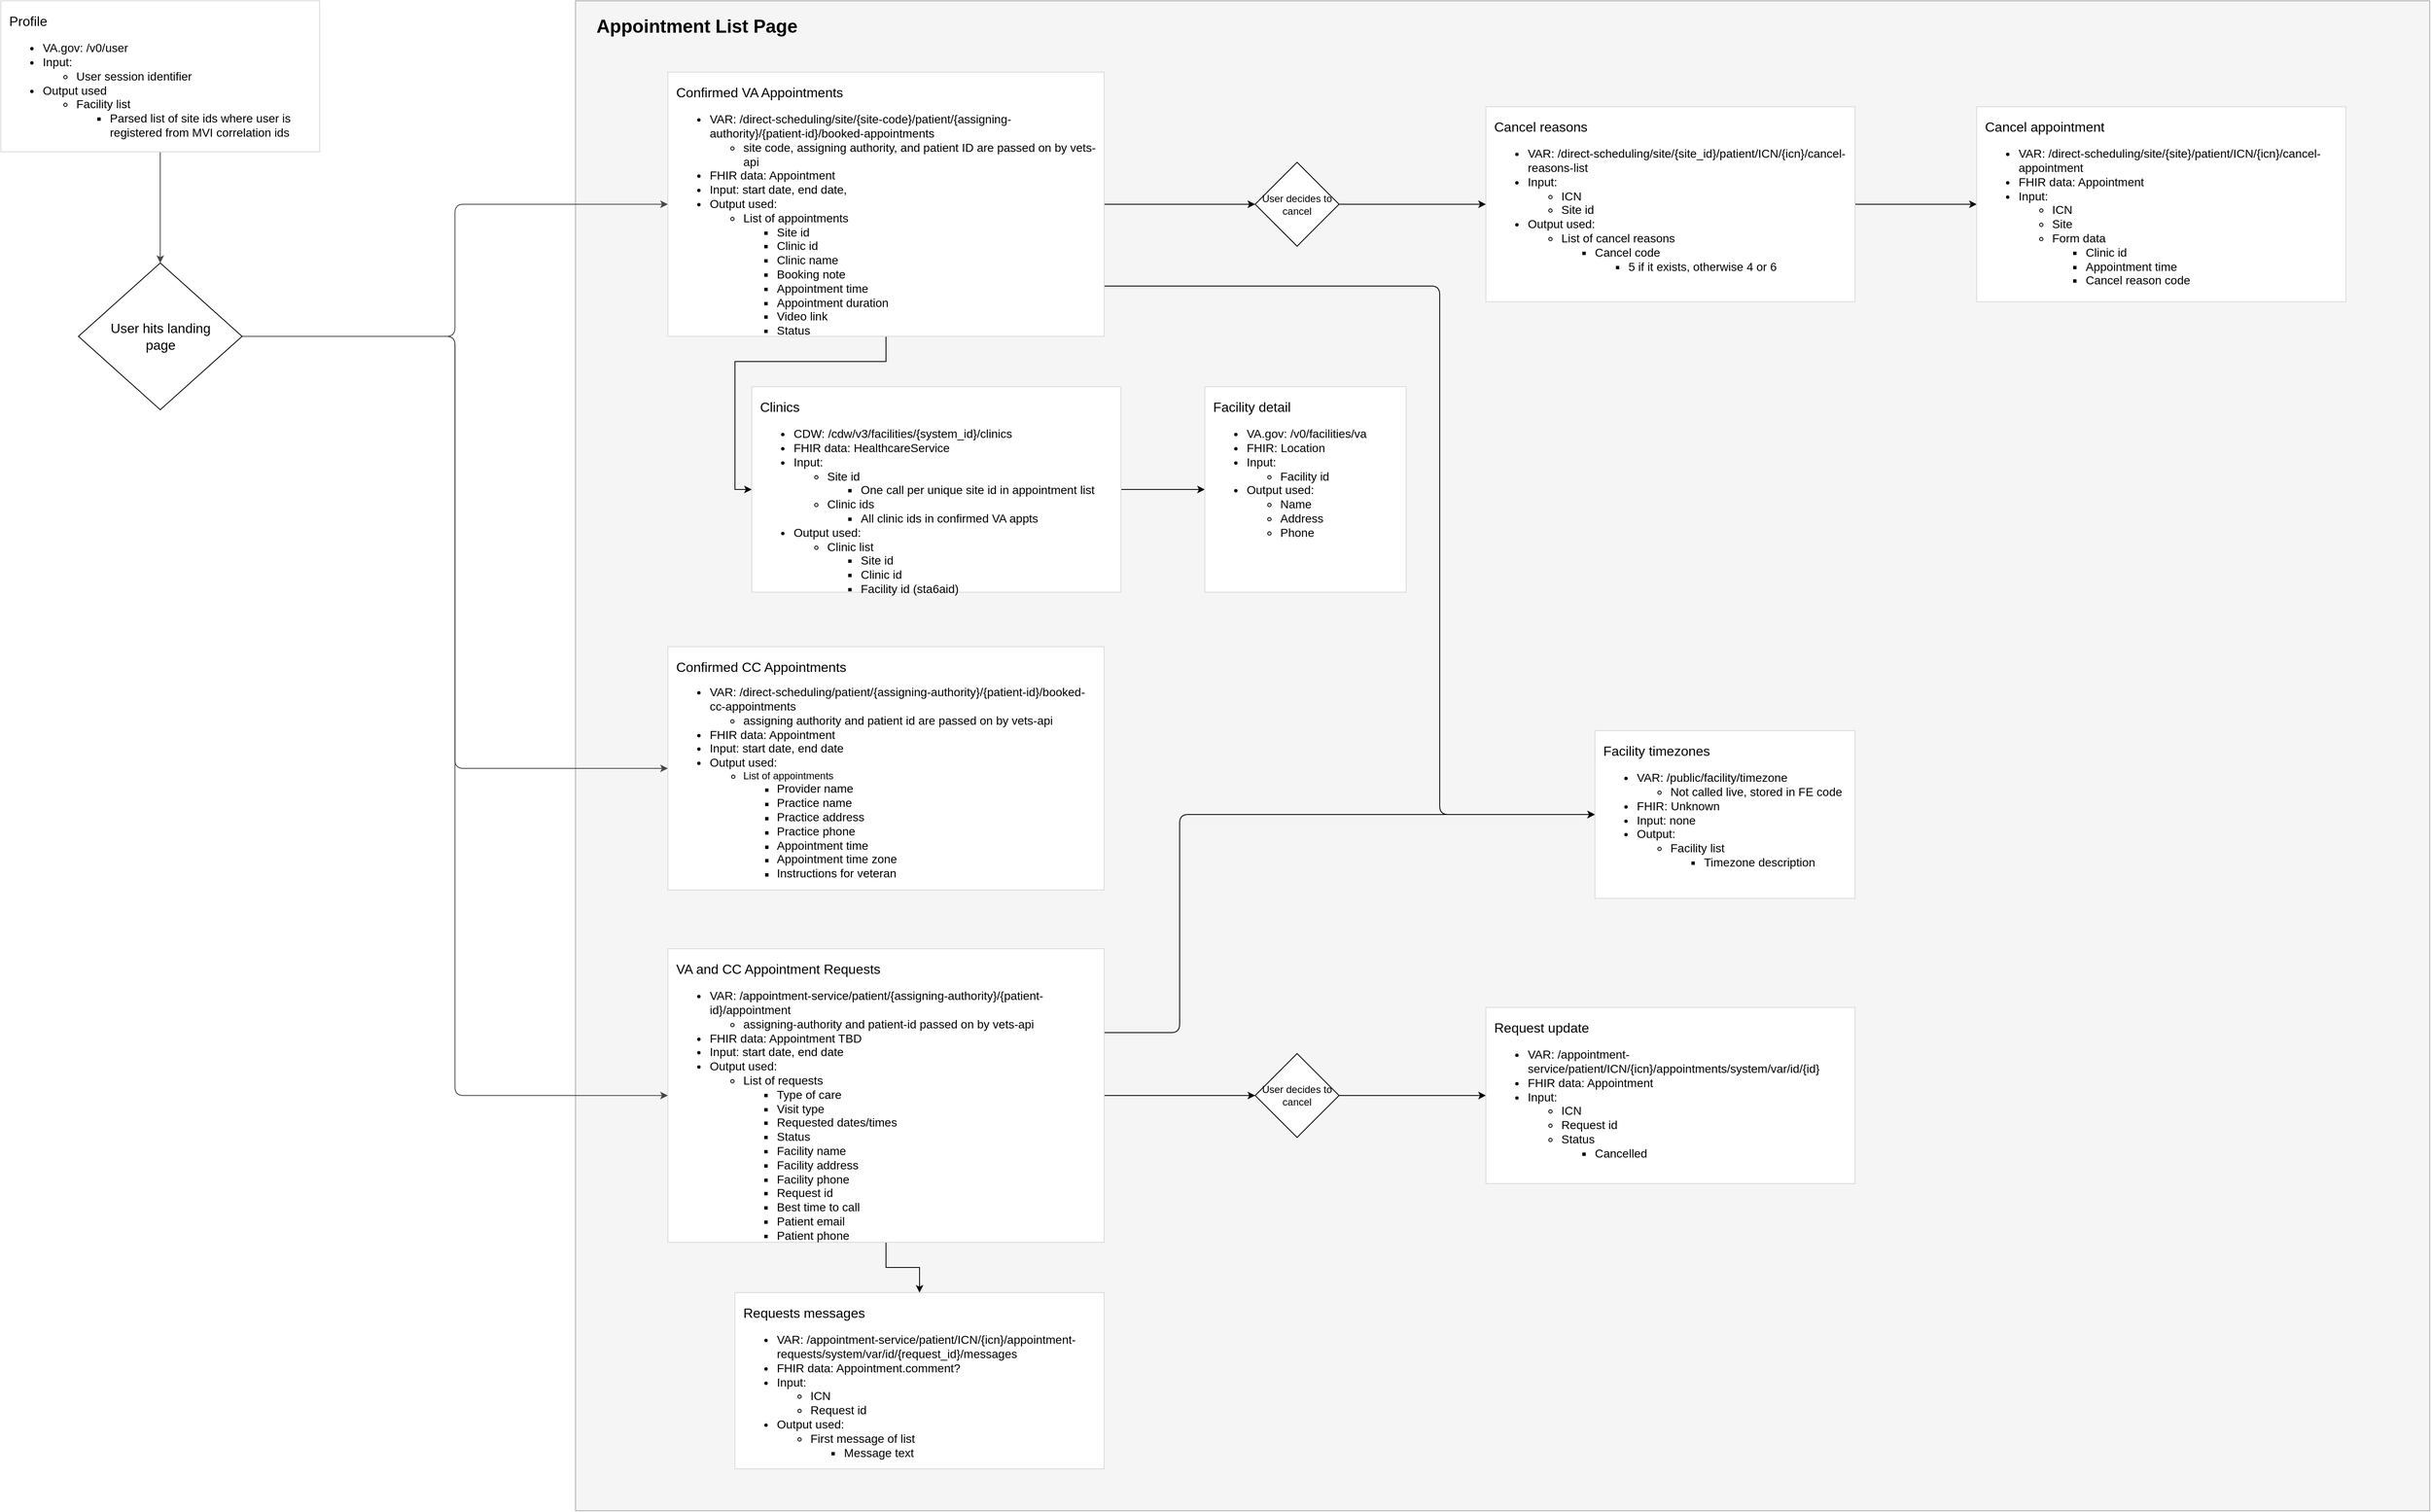 <mxfile version="13.1.14"><diagram id="gW3bDgqVykm0nzOmtLZ7" name="Page-1"><mxGraphModel dx="2353" dy="2207" grid="1" gridSize="10" guides="1" tooltips="1" connect="1" arrows="1" fold="1" page="1" pageScale="1" pageWidth="850" pageHeight="1100" math="0" shadow="0"><root><mxCell id="0"/><mxCell id="1" parent="0"/><mxCell id="VTqWEOMXGaDKWigK8g6B-31" value="" style="rounded=0;whiteSpace=wrap;html=1;strokeColor=#ADADAD;fillColor=#f5f5f5;fontColor=#333333;" parent="1" vertex="1"><mxGeometry x="1040" y="120" width="2210" height="1800" as="geometry"/></mxCell><mxCell id="VTqWEOMXGaDKWigK8g6B-123" style="edgeStyle=orthogonalEdgeStyle;rounded=1;orthogonalLoop=1;jettySize=auto;html=1;entryX=0.5;entryY=0;entryDx=0;entryDy=0;entryPerimeter=0;strokeColor=#474747;fontColor=#474747;" parent="1" source="VTqWEOMXGaDKWigK8g6B-2" target="VTqWEOMXGaDKWigK8g6B-26" edge="1"><mxGeometry relative="1" as="geometry"/></mxCell><mxCell id="VTqWEOMXGaDKWigK8g6B-2" value="&lt;p class=&quot;ql-align-center&quot; style=&quot;box-sizing: border-box ; margin: 0px ; line-height: 1.2 ; padding: 0px ; cursor: text ; font-weight: 400 ; font-style: normal ; letter-spacing: normal ; text-indent: 0px ; text-transform: none ; word-spacing: 0px&quot;&gt;&lt;span style=&quot;box-sizing: border-box ; line-height: inherit ; margin: 0px ; padding: 0px&quot;&gt;&lt;font style=&quot;font-size: 16px&quot;&gt;Profile&lt;/font&gt;&lt;/span&gt;&lt;/p&gt;&lt;ul style=&quot;font-size: 14px&quot;&gt;&lt;li&gt;&lt;span&gt;VA.gov:&amp;nbsp;/v0/user&lt;/span&gt;&lt;/li&gt;&lt;li&gt;&lt;span&gt;Input:&lt;/span&gt;&lt;/li&gt;&lt;ul&gt;&lt;li&gt;&lt;span&gt;User session identifier&lt;/span&gt;&lt;/li&gt;&lt;/ul&gt;&lt;li&gt;&lt;span&gt;Output used&lt;/span&gt;&lt;/li&gt;&lt;ul&gt;&lt;li&gt;&lt;span&gt;Facility list&lt;/span&gt;&lt;/li&gt;&lt;ul&gt;&lt;li&gt;&lt;span&gt;Parsed list of site ids where user is registered from MVI correlation ids&lt;/span&gt;&lt;/li&gt;&lt;/ul&gt;&lt;/ul&gt;&lt;/ul&gt;" style="text;whiteSpace=wrap;html=1;fillColor=#ffffff;strokeColor=#DADADA;spacing=10;align=left;fontFamily=Helvetica;" parent="1" vertex="1"><mxGeometry x="355" y="120" width="380" height="180" as="geometry"/></mxCell><mxCell id="2HEyr0gMYHjoGVcGvHlN-4" style="edgeStyle=orthogonalEdgeStyle;rounded=0;orthogonalLoop=1;jettySize=auto;html=1;entryX=0;entryY=0.5;entryDx=0;entryDy=0;" parent="1" source="VTqWEOMXGaDKWigK8g6B-3" target="2HEyr0gMYHjoGVcGvHlN-3" edge="1"><mxGeometry relative="1" as="geometry"/></mxCell><mxCell id="2HEyr0gMYHjoGVcGvHlN-17" style="edgeStyle=orthogonalEdgeStyle;rounded=0;orthogonalLoop=1;jettySize=auto;html=1;entryX=0;entryY=0.5;entryDx=0;entryDy=0;entryPerimeter=0;" parent="1" source="VTqWEOMXGaDKWigK8g6B-3" target="2HEyr0gMYHjoGVcGvHlN-11" edge="1"><mxGeometry relative="1" as="geometry"/></mxCell><mxCell id="jbzED6olcKuIuypbK5aX-3" style="edgeStyle=orthogonalEdgeStyle;rounded=1;orthogonalLoop=1;jettySize=auto;html=1;entryX=0;entryY=0.5;entryDx=0;entryDy=0;" edge="1" parent="1" source="VTqWEOMXGaDKWigK8g6B-3" target="jbzED6olcKuIuypbK5aX-1"><mxGeometry relative="1" as="geometry"><Array as="points"><mxPoint x="2070" y="460"/><mxPoint x="2070" y="1090"/></Array></mxGeometry></mxCell><mxCell id="VTqWEOMXGaDKWigK8g6B-3" value="&lt;p class=&quot;ql-align-center&quot; style=&quot;box-sizing: border-box ; margin: 0px ; line-height: 1.2 ; padding: 0px ; cursor: text ; font-weight: 400 ; font-style: normal ; letter-spacing: normal ; text-indent: 0px ; text-transform: none ; word-spacing: 0px&quot;&gt;&lt;span style=&quot;font-size: 16px&quot;&gt;Confirmed VA Appointments&lt;/span&gt;&lt;/p&gt;&lt;ul style=&quot;font-size: 14px&quot;&gt;&lt;li&gt;&lt;span&gt;VAR: /&lt;/span&gt;direct-scheduling/site/{site-code}/patient/{assigning-authority}/{patient-id}/booked-appointments&lt;/li&gt;&lt;ul&gt;&lt;li&gt;site code, assigning authority, and patient ID are passed on by vets-api&lt;/li&gt;&lt;/ul&gt;&lt;li&gt;FHIR data: Appointment&lt;/li&gt;&lt;li&gt;&lt;span&gt;Input: start date, end date,&amp;nbsp;&lt;/span&gt;&lt;/li&gt;&lt;li&gt;&lt;span&gt;Output used:&lt;/span&gt;&lt;/li&gt;&lt;ul&gt;&lt;li&gt;&lt;span&gt;List of appointments&lt;/span&gt;&lt;/li&gt;&lt;ul&gt;&lt;li&gt;Site id&lt;/li&gt;&lt;li&gt;Clinic id&lt;/li&gt;&lt;li&gt;Clinic name&lt;/li&gt;&lt;li&gt;Booking note&lt;/li&gt;&lt;li&gt;Appointment time&lt;/li&gt;&lt;li&gt;Appointment duration&lt;/li&gt;&lt;li&gt;Video link&lt;/li&gt;&lt;li&gt;Status&lt;/li&gt;&lt;/ul&gt;&lt;/ul&gt;&lt;/ul&gt;" style="text;whiteSpace=wrap;html=1;fillColor=#ffffff;spacing=10;strokeColor=#DADADA;align=left;fontFamily=Helvetica;" parent="1" vertex="1"><mxGeometry x="1150" y="205" width="520" height="315" as="geometry"/></mxCell><mxCell id="VTqWEOMXGaDKWigK8g6B-4" value="&lt;p class=&quot;ql-align-center&quot; style=&quot;box-sizing: border-box ; margin: 0px ; font-size: 14px ; line-height: 1.2 ; padding: 0px ; cursor: text ; font-weight: 400&quot;&gt;&lt;span style=&quot;box-sizing: border-box ; font-size: 16px ; line-height: inherit ; margin: 0px ; padding: 0px&quot;&gt;Confirmed CC Appointments&lt;/span&gt;&lt;/p&gt;&lt;ul&gt;&lt;li style=&quot;font-size: 14px&quot;&gt;&lt;span&gt;VAR:&amp;nbsp;&lt;/span&gt;/direct-scheduling/patient/{assigning-authority}/{patient-id}/booked-cc-appointments&lt;/li&gt;&lt;ul style=&quot;font-size: 14px&quot;&gt;&lt;li&gt;&lt;span&gt;assigning authority and patient id are passed on by vets-api&lt;/span&gt;&lt;/li&gt;&lt;/ul&gt;&lt;li style=&quot;font-size: 14px&quot;&gt;&lt;span&gt;FHIR data: Appointment&lt;/span&gt;&lt;/li&gt;&lt;li style=&quot;font-size: 14px&quot;&gt;&lt;span&gt;Input: start date, end date&lt;/span&gt;&lt;/li&gt;&lt;li style=&quot;font-size: 14px&quot;&gt;&lt;span&gt;Output used:&lt;/span&gt;&lt;/li&gt;&lt;ul&gt;&lt;li&gt;List of appointments&lt;/li&gt;&lt;ul&gt;&lt;li&gt;&lt;span style=&quot;font-size: 14px&quot;&gt;Provider name&lt;/span&gt;&lt;/li&gt;&lt;li&gt;&lt;span style=&quot;font-size: 14px&quot;&gt;Practice name&lt;/span&gt;&lt;/li&gt;&lt;li&gt;&lt;span style=&quot;font-size: 14px&quot;&gt;Practice address&lt;/span&gt;&lt;/li&gt;&lt;li&gt;&lt;span style=&quot;font-size: 14px&quot;&gt;Practice phone&lt;/span&gt;&lt;/li&gt;&lt;li&gt;&lt;span style=&quot;font-size: 14px&quot;&gt;Appointment time&lt;/span&gt;&lt;/li&gt;&lt;li&gt;&lt;span style=&quot;font-size: 14px&quot;&gt;Appointment time zone&lt;/span&gt;&lt;/li&gt;&lt;li&gt;&lt;span style=&quot;font-size: 14px&quot;&gt;Instructions for veteran&lt;/span&gt;&lt;/li&gt;&lt;/ul&gt;&lt;/ul&gt;&lt;/ul&gt;" style="text;whiteSpace=wrap;html=1;fillColor=#ffffff;spacing=10;strokeColor=#DADADA;align=left;fontFamily=Helvetica;" parent="1" vertex="1"><mxGeometry x="1150" y="890" width="520" height="290" as="geometry"/></mxCell><mxCell id="2HEyr0gMYHjoGVcGvHlN-9" style="edgeStyle=orthogonalEdgeStyle;rounded=0;orthogonalLoop=1;jettySize=auto;html=1;entryX=0.5;entryY=0;entryDx=0;entryDy=0;" parent="1" source="VTqWEOMXGaDKWigK8g6B-5" target="2HEyr0gMYHjoGVcGvHlN-1" edge="1"><mxGeometry relative="1" as="geometry"/></mxCell><mxCell id="2HEyr0gMYHjoGVcGvHlN-12" style="edgeStyle=orthogonalEdgeStyle;rounded=0;orthogonalLoop=1;jettySize=auto;html=1;entryX=0;entryY=0.5;entryDx=0;entryDy=0;entryPerimeter=0;" parent="1" source="VTqWEOMXGaDKWigK8g6B-5" target="2HEyr0gMYHjoGVcGvHlN-10" edge="1"><mxGeometry relative="1" as="geometry"/></mxCell><mxCell id="jbzED6olcKuIuypbK5aX-2" style="edgeStyle=orthogonalEdgeStyle;rounded=1;orthogonalLoop=1;jettySize=auto;html=1;entryX=0;entryY=0.5;entryDx=0;entryDy=0;" edge="1" parent="1" source="VTqWEOMXGaDKWigK8g6B-5" target="jbzED6olcKuIuypbK5aX-1"><mxGeometry relative="1" as="geometry"><Array as="points"><mxPoint x="1760" y="1350"/><mxPoint x="1760" y="1090"/></Array></mxGeometry></mxCell><mxCell id="VTqWEOMXGaDKWigK8g6B-5" value="&lt;p class=&quot;ql-align-center&quot; style=&quot;box-sizing: border-box ; margin: 0px ; line-height: 1.2 ; padding: 0px ; cursor: text ; font-weight: 400 ; font-style: normal ; letter-spacing: normal ; text-indent: 0px ; text-transform: none ; word-spacing: 0px&quot;&gt;&lt;span style=&quot;box-sizing: border-box ; line-height: inherit ; margin: 0px ; padding: 0px&quot;&gt;&lt;font style=&quot;font-size: 16px&quot;&gt;VA and CC Appointment Requests&lt;/font&gt;&lt;/span&gt;&lt;/p&gt;&lt;ul style=&quot;font-size: 14px&quot;&gt;&lt;li&gt;&lt;font style=&quot;font-size: 14px&quot;&gt;&lt;span&gt;VAR: /&lt;/span&gt;appointment-service/patient/{assigning-authority}/{patient-id}/appointment&lt;/font&gt;&lt;/li&gt;&lt;ul&gt;&lt;li&gt;&lt;span&gt;&lt;font style=&quot;font-size: 14px&quot;&gt;assigning-authority and patient-id passed on by vets-api&lt;/font&gt;&lt;/span&gt;&lt;/li&gt;&lt;/ul&gt;&lt;li&gt;&lt;span&gt;&lt;font style=&quot;font-size: 14px&quot;&gt;FHIR data: Appointment TBD&lt;/font&gt;&lt;/span&gt;&lt;/li&gt;&lt;li&gt;&lt;span&gt;&lt;font style=&quot;font-size: 14px&quot;&gt;Input: start date, end date&lt;/font&gt;&lt;/span&gt;&lt;/li&gt;&lt;li&gt;&lt;span&gt;&lt;font style=&quot;font-size: 14px&quot;&gt;Output used:&lt;/font&gt;&lt;/span&gt;&lt;/li&gt;&lt;ul&gt;&lt;li&gt;&lt;span&gt;&lt;font style=&quot;font-size: 14px&quot;&gt;List of requests&lt;/font&gt;&lt;/span&gt;&lt;/li&gt;&lt;ul&gt;&lt;li&gt;&lt;span&gt;&lt;font style=&quot;font-size: 14px&quot;&gt;Type of care&lt;/font&gt;&lt;/span&gt;&lt;/li&gt;&lt;li&gt;&lt;span&gt;&lt;font style=&quot;font-size: 14px&quot;&gt;Visit type&lt;/font&gt;&lt;/span&gt;&lt;/li&gt;&lt;li&gt;&lt;span&gt;&lt;font style=&quot;font-size: 14px&quot;&gt;Requested dates/times&lt;/font&gt;&lt;/span&gt;&lt;/li&gt;&lt;li&gt;&lt;font style=&quot;font-size: 14px&quot;&gt;Status&lt;/font&gt;&lt;/li&gt;&lt;li&gt;&lt;font style=&quot;font-size: 14px&quot;&gt;Facility name&lt;/font&gt;&lt;/li&gt;&lt;li&gt;&lt;font style=&quot;font-size: 14px&quot;&gt;Facility address&lt;/font&gt;&lt;/li&gt;&lt;li&gt;&lt;font style=&quot;font-size: 14px&quot;&gt;Facility phone&lt;/font&gt;&lt;/li&gt;&lt;li&gt;&lt;font style=&quot;font-size: 14px&quot;&gt;Request id&lt;/font&gt;&lt;/li&gt;&lt;li&gt;&lt;font style=&quot;font-size: 14px&quot;&gt;Best time to call&lt;/font&gt;&lt;/li&gt;&lt;li&gt;&lt;font style=&quot;font-size: 14px&quot;&gt;Patient email&lt;/font&gt;&lt;/li&gt;&lt;li&gt;&lt;font style=&quot;font-size: 14px&quot;&gt;Patient phone&lt;/font&gt;&lt;/li&gt;&lt;/ul&gt;&lt;/ul&gt;&lt;/ul&gt;" style="text;whiteSpace=wrap;html=1;fillColor=#ffffff;spacing=10;strokeColor=#DADADA;align=left;fontFamily=Helvetica;" parent="1" vertex="1"><mxGeometry x="1150" y="1250" width="520" height="350" as="geometry"/></mxCell><mxCell id="VTqWEOMXGaDKWigK8g6B-132" style="edgeStyle=orthogonalEdgeStyle;rounded=1;orthogonalLoop=1;jettySize=auto;html=1;entryX=0;entryY=0.5;entryDx=0;entryDy=0;strokeColor=#474747;fontSize=16;fontColor=#474747;" parent="1" source="VTqWEOMXGaDKWigK8g6B-26" target="VTqWEOMXGaDKWigK8g6B-4" edge="1"><mxGeometry relative="1" as="geometry"/></mxCell><mxCell id="VTqWEOMXGaDKWigK8g6B-133" style="edgeStyle=orthogonalEdgeStyle;rounded=1;orthogonalLoop=1;jettySize=auto;html=1;entryX=0;entryY=0.5;entryDx=0;entryDy=0;strokeColor=#474747;fontSize=16;fontColor=#474747;" parent="1" source="VTqWEOMXGaDKWigK8g6B-26" target="VTqWEOMXGaDKWigK8g6B-3" edge="1"><mxGeometry relative="1" as="geometry"/></mxCell><mxCell id="VTqWEOMXGaDKWigK8g6B-134" style="edgeStyle=orthogonalEdgeStyle;rounded=1;orthogonalLoop=1;jettySize=auto;html=1;entryX=0;entryY=0.5;entryDx=0;entryDy=0;strokeColor=#474747;fontSize=16;fontColor=#474747;" parent="1" source="VTqWEOMXGaDKWigK8g6B-26" target="VTqWEOMXGaDKWigK8g6B-5" edge="1"><mxGeometry relative="1" as="geometry"/></mxCell><mxCell id="VTqWEOMXGaDKWigK8g6B-26" value="User hits landing&lt;br&gt;page" style="strokeWidth=1;html=1;shape=mxgraph.flowchart.decision;whiteSpace=wrap;fillColor=#ffffff;fontSize=16;" parent="1" vertex="1"><mxGeometry x="447.5" y="432.5" width="195" height="175" as="geometry"/></mxCell><mxCell id="VTqWEOMXGaDKWigK8g6B-33" value="&lt;h1&gt;&lt;font style=&quot;font-size: 22px&quot;&gt;Appointment List Page&lt;/font&gt;&lt;/h1&gt;" style="text;html=1;strokeColor=none;fillColor=none;spacing=5;spacingTop=-20;whiteSpace=wrap;overflow=hidden;rounded=0;" parent="1" vertex="1"><mxGeometry x="1060" y="130" width="260" height="50" as="geometry"/></mxCell><mxCell id="2HEyr0gMYHjoGVcGvHlN-1" value="&lt;p class=&quot;ql-align-center&quot; style=&quot;box-sizing: border-box ; margin: 0px ; font-size: 14px ; line-height: 1.2 ; padding: 0px ; cursor: text ; font-weight: 400 ; font-style: normal ; letter-spacing: normal ; text-indent: 0px ; text-transform: none ; word-spacing: 0px&quot;&gt;&lt;span style=&quot;box-sizing: border-box ; font-size: 16px ; line-height: inherit ; margin: 0px ; padding: 0px&quot;&gt;Requests messages&lt;/span&gt;&lt;/p&gt;&lt;ul style=&quot;font-size: 14px&quot;&gt;&lt;li&gt;&lt;span&gt;VAR:&amp;nbsp;&lt;/span&gt;/appointment-service/patient/ICN/{icn}/appointment-requests/system/var/id/{request_id}/messages&lt;/li&gt;&lt;li&gt;&lt;span&gt;FHIR data: Appointment.comment?&lt;/span&gt;&lt;/li&gt;&lt;li&gt;&lt;span&gt;Input:&amp;nbsp;&lt;/span&gt;&lt;/li&gt;&lt;ul&gt;&lt;li&gt;ICN&lt;/li&gt;&lt;li&gt;Request id&lt;/li&gt;&lt;/ul&gt;&lt;li&gt;&lt;span&gt;Output used:&lt;/span&gt;&lt;/li&gt;&lt;ul&gt;&lt;li&gt;&lt;span&gt;First message of list&lt;/span&gt;&lt;/li&gt;&lt;ul&gt;&lt;li&gt;Message text&lt;/li&gt;&lt;/ul&gt;&lt;/ul&gt;&lt;/ul&gt;" style="text;whiteSpace=wrap;html=1;fillColor=#ffffff;spacing=10;strokeColor=#DADADA;align=left;fontFamily=Helvetica;" parent="1" vertex="1"><mxGeometry x="1230" y="1660" width="440" height="210" as="geometry"/></mxCell><mxCell id="2HEyr0gMYHjoGVcGvHlN-8" style="edgeStyle=orthogonalEdgeStyle;rounded=0;orthogonalLoop=1;jettySize=auto;html=1;entryX=0;entryY=0.5;entryDx=0;entryDy=0;" parent="1" source="2HEyr0gMYHjoGVcGvHlN-3" target="2HEyr0gMYHjoGVcGvHlN-7" edge="1"><mxGeometry relative="1" as="geometry"/></mxCell><mxCell id="2HEyr0gMYHjoGVcGvHlN-3" value="&lt;p class=&quot;ql-align-center&quot; style=&quot;box-sizing: border-box ; margin: 0px ; font-size: 14px ; line-height: 1.2 ; padding: 0px ; cursor: text ; font-weight: 400 ; font-style: normal ; letter-spacing: normal ; text-indent: 0px ; text-transform: none ; word-spacing: 0px&quot;&gt;&lt;span style=&quot;box-sizing: border-box ; font-size: 16px ; line-height: inherit ; margin: 0px ; padding: 0px&quot;&gt;Clinics&lt;/span&gt;&lt;/p&gt;&lt;ul style=&quot;font-size: 14px&quot;&gt;&lt;li&gt;&lt;span&gt;CDW:&amp;nbsp;&lt;/span&gt;/cdw/v3/facilities/{system_id}/clinics&lt;/li&gt;&lt;li&gt;&lt;span&gt;FHIR data: HealthcareService&lt;/span&gt;&lt;/li&gt;&lt;li&gt;&lt;span&gt;Input:&amp;nbsp;&lt;/span&gt;&lt;/li&gt;&lt;ul&gt;&lt;li&gt;Site id&lt;/li&gt;&lt;ul&gt;&lt;li&gt;One call per unique site id in appointment list&lt;/li&gt;&lt;/ul&gt;&lt;li&gt;Clinic ids&lt;/li&gt;&lt;ul&gt;&lt;li&gt;All clinic ids in confirmed VA appts&lt;/li&gt;&lt;/ul&gt;&lt;/ul&gt;&lt;li&gt;&lt;span&gt;Output used:&lt;/span&gt;&lt;/li&gt;&lt;ul&gt;&lt;li&gt;Clinic list&lt;/li&gt;&lt;ul&gt;&lt;li&gt;Site id&lt;/li&gt;&lt;li&gt;Clinic id&lt;/li&gt;&lt;li&gt;Facility id (sta6aid)&lt;/li&gt;&lt;/ul&gt;&lt;/ul&gt;&lt;/ul&gt;" style="text;whiteSpace=wrap;html=1;fillColor=#ffffff;spacing=10;strokeColor=#DADADA;align=left;fontFamily=Helvetica;" parent="1" vertex="1"><mxGeometry x="1250" y="580" width="440" height="245" as="geometry"/></mxCell><mxCell id="2HEyr0gMYHjoGVcGvHlN-7" value="&lt;p class=&quot;ql-align-center&quot; style=&quot;box-sizing: border-box ; margin: 0px ; font-size: 14px ; line-height: 1.2 ; padding: 0px ; cursor: text ; font-weight: 400&quot;&gt;&lt;span style=&quot;box-sizing: border-box ; font-size: 16px ; line-height: inherit ; margin: 0px ; padding: 0px&quot;&gt;Facility detail&lt;/span&gt;&lt;/p&gt;&lt;ul style=&quot;font-size: 14px&quot;&gt;&lt;li&gt;&lt;span&gt;VA.gov:&amp;nbsp;/v0/facilities/va&lt;/span&gt;&lt;/li&gt;&lt;li&gt;&lt;span&gt;FHIR: Location&lt;/span&gt;&lt;/li&gt;&lt;li&gt;&lt;span&gt;Input:&lt;/span&gt;&lt;/li&gt;&lt;ul&gt;&lt;li&gt;&lt;span&gt;Facility id&lt;/span&gt;&lt;/li&gt;&lt;/ul&gt;&lt;li&gt;&lt;span&gt;Output used:&lt;/span&gt;&lt;/li&gt;&lt;ul&gt;&lt;li&gt;&lt;span&gt;Name&lt;/span&gt;&lt;/li&gt;&lt;li&gt;&lt;span&gt;Address&lt;/span&gt;&lt;/li&gt;&lt;li&gt;&lt;span&gt;Phone&lt;/span&gt;&lt;/li&gt;&lt;/ul&gt;&lt;/ul&gt;&lt;p class=&quot;ql-align-center&quot; style=&quot;box-sizing: border-box ; margin: 0px ; font-size: 14px ; line-height: 1.2 ; padding: 0px ; cursor: text ; font-weight: 400&quot;&gt;&lt;br style=&quot;box-sizing: border-box ; font-size: 14px ; font-style: normal ; font-weight: 400 ; letter-spacing: normal ; text-indent: 0px ; text-transform: none ; word-spacing: 0px&quot;&gt;&lt;/p&gt;" style="text;whiteSpace=wrap;html=1;fillColor=#ffffff;spacing=10;strokeColor=#DADADA;align=left;fontFamily=Helvetica;" parent="1" vertex="1"><mxGeometry x="1790" y="580" width="240" height="245" as="geometry"/></mxCell><mxCell id="2HEyr0gMYHjoGVcGvHlN-14" style="edgeStyle=orthogonalEdgeStyle;rounded=0;orthogonalLoop=1;jettySize=auto;html=1;entryX=0;entryY=0.5;entryDx=0;entryDy=0;" parent="1" source="2HEyr0gMYHjoGVcGvHlN-10" target="2HEyr0gMYHjoGVcGvHlN-13" edge="1"><mxGeometry relative="1" as="geometry"/></mxCell><mxCell id="2HEyr0gMYHjoGVcGvHlN-10" value="User decides to cancel" style="strokeWidth=1;html=1;shape=mxgraph.flowchart.decision;whiteSpace=wrap;" parent="1" vertex="1"><mxGeometry x="1850" y="1375" width="100" height="100" as="geometry"/></mxCell><mxCell id="2HEyr0gMYHjoGVcGvHlN-18" style="edgeStyle=orthogonalEdgeStyle;rounded=0;orthogonalLoop=1;jettySize=auto;html=1;entryX=0;entryY=0.5;entryDx=0;entryDy=0;" parent="1" source="2HEyr0gMYHjoGVcGvHlN-11" target="2HEyr0gMYHjoGVcGvHlN-15" edge="1"><mxGeometry relative="1" as="geometry"/></mxCell><mxCell id="2HEyr0gMYHjoGVcGvHlN-11" value="User decides to cancel" style="strokeWidth=1;html=1;shape=mxgraph.flowchart.decision;whiteSpace=wrap;" parent="1" vertex="1"><mxGeometry x="1850" y="312.5" width="100" height="100" as="geometry"/></mxCell><mxCell id="2HEyr0gMYHjoGVcGvHlN-13" value="&lt;p class=&quot;ql-align-center&quot; style=&quot;box-sizing: border-box ; margin: 0px ; font-size: 14px ; line-height: 1.2 ; padding: 0px ; cursor: text ; font-weight: 400 ; font-style: normal ; letter-spacing: normal ; text-indent: 0px ; text-transform: none ; word-spacing: 0px&quot;&gt;&lt;span style=&quot;box-sizing: border-box ; font-size: 16px ; line-height: inherit ; margin: 0px ; padding: 0px&quot;&gt;Request update&lt;/span&gt;&lt;/p&gt;&lt;ul style=&quot;font-size: 14px&quot;&gt;&lt;li&gt;&lt;span&gt;VAR: /&lt;/span&gt;appointment-service/patient/ICN/{icn}/appointments/system/var/id/{id}&lt;/li&gt;&lt;li&gt;&lt;span&gt;FHIR data: Appointment&lt;/span&gt;&lt;/li&gt;&lt;li&gt;&lt;span&gt;Input:&amp;nbsp;&lt;/span&gt;&lt;/li&gt;&lt;ul&gt;&lt;li&gt;ICN&lt;/li&gt;&lt;li&gt;Request id&lt;/li&gt;&lt;li&gt;Status&lt;/li&gt;&lt;ul&gt;&lt;li&gt;Cancelled&lt;/li&gt;&lt;/ul&gt;&lt;/ul&gt;&lt;/ul&gt;" style="text;whiteSpace=wrap;html=1;fillColor=#ffffff;spacing=10;strokeColor=#DADADA;align=left;fontFamily=Helvetica;" parent="1" vertex="1"><mxGeometry x="2125" y="1320" width="440" height="210" as="geometry"/></mxCell><mxCell id="2HEyr0gMYHjoGVcGvHlN-19" style="edgeStyle=orthogonalEdgeStyle;rounded=0;orthogonalLoop=1;jettySize=auto;html=1;entryX=0;entryY=0.5;entryDx=0;entryDy=0;" parent="1" source="2HEyr0gMYHjoGVcGvHlN-15" target="2HEyr0gMYHjoGVcGvHlN-16" edge="1"><mxGeometry relative="1" as="geometry"/></mxCell><mxCell id="2HEyr0gMYHjoGVcGvHlN-15" value="&lt;p class=&quot;ql-align-center&quot; style=&quot;box-sizing: border-box ; margin: 0px ; line-height: 1.2 ; padding: 0px ; cursor: text ; font-weight: 400 ; font-style: normal ; letter-spacing: normal ; text-indent: 0px ; text-transform: none ; word-spacing: 0px&quot;&gt;&lt;span style=&quot;box-sizing: border-box ; line-height: inherit ; margin: 0px ; padding: 0px&quot;&gt;&lt;font style=&quot;font-size: 16px&quot;&gt;Cancel reasons&lt;/font&gt;&lt;/span&gt;&lt;/p&gt;&lt;ul style=&quot;font-size: 14px&quot;&gt;&lt;li&gt;&lt;font style=&quot;font-size: 14px&quot;&gt;&lt;span&gt;VAR:&amp;nbsp;&lt;/span&gt;/direct-scheduling/site/{site_id}/patient/ICN/{icn}/cancel-reasons-list&lt;/font&gt;&lt;/li&gt;&lt;li&gt;&lt;span&gt;&lt;font style=&quot;font-size: 14px&quot;&gt;Input:&amp;nbsp;&lt;/font&gt;&lt;/span&gt;&lt;/li&gt;&lt;ul&gt;&lt;li&gt;&lt;font style=&quot;font-size: 14px&quot;&gt;ICN&lt;/font&gt;&lt;/li&gt;&lt;li&gt;&lt;font style=&quot;font-size: 14px&quot;&gt;Site id&lt;/font&gt;&lt;/li&gt;&lt;/ul&gt;&lt;li&gt;&lt;span&gt;&lt;font style=&quot;font-size: 14px&quot;&gt;Output used:&lt;/font&gt;&lt;/span&gt;&lt;/li&gt;&lt;ul&gt;&lt;li&gt;&lt;font style=&quot;font-size: 14px&quot;&gt;List of cancel reasons&lt;/font&gt;&lt;/li&gt;&lt;ul&gt;&lt;li&gt;&lt;font style=&quot;font-size: 14px&quot;&gt;Cancel code&lt;/font&gt;&lt;/li&gt;&lt;ul&gt;&lt;li&gt;&lt;font style=&quot;font-size: 14px&quot;&gt;5 if it exists, otherwise 4 or 6&lt;/font&gt;&lt;/li&gt;&lt;/ul&gt;&lt;/ul&gt;&lt;/ul&gt;&lt;/ul&gt;" style="text;whiteSpace=wrap;html=1;fillColor=#ffffff;spacing=10;strokeColor=#DADADA;align=left;fontFamily=Helvetica;" parent="1" vertex="1"><mxGeometry x="2125" y="246.25" width="440" height="232.5" as="geometry"/></mxCell><mxCell id="2HEyr0gMYHjoGVcGvHlN-16" value="&lt;p class=&quot;ql-align-center&quot; style=&quot;box-sizing: border-box ; margin: 0px ; font-size: 14px ; line-height: 1.2 ; padding: 0px ; cursor: text ; font-weight: 400 ; font-style: normal ; letter-spacing: normal ; text-indent: 0px ; text-transform: none ; word-spacing: 0px&quot;&gt;&lt;span style=&quot;box-sizing: border-box ; font-size: 16px ; line-height: inherit ; margin: 0px ; padding: 0px&quot;&gt;Cancel appointment&lt;/span&gt;&lt;/p&gt;&lt;ul style=&quot;font-size: 14px&quot;&gt;&lt;li&gt;&lt;span&gt;VAR:&amp;nbsp;&lt;/span&gt;/direct-scheduling/site/{site}/patient/ICN/{icn}/cancel-appointment&lt;/li&gt;&lt;li&gt;&lt;span&gt;FHIR data: Appointment&lt;/span&gt;&lt;/li&gt;&lt;li&gt;&lt;span&gt;Input:&amp;nbsp;&lt;/span&gt;&lt;/li&gt;&lt;ul&gt;&lt;li&gt;ICN&lt;/li&gt;&lt;li&gt;Site&lt;/li&gt;&lt;li&gt;Form data&lt;/li&gt;&lt;ul&gt;&lt;li&gt;Clinic id&lt;/li&gt;&lt;li&gt;Appointment time&lt;/li&gt;&lt;li&gt;Cancel reason code&lt;/li&gt;&lt;/ul&gt;&lt;/ul&gt;&lt;/ul&gt;" style="text;whiteSpace=wrap;html=1;fillColor=#ffffff;spacing=10;strokeColor=#DADADA;align=left;fontFamily=Helvetica;" parent="1" vertex="1"><mxGeometry x="2710" y="246.25" width="440" height="232.5" as="geometry"/></mxCell><mxCell id="jbzED6olcKuIuypbK5aX-1" value="&lt;p class=&quot;ql-align-center&quot; style=&quot;box-sizing: border-box ; margin: 0px ; font-size: 14px ; line-height: 1.2 ; padding: 0px ; cursor: text ; font-weight: 400&quot;&gt;&lt;span style=&quot;box-sizing: border-box ; font-size: 16px ; line-height: inherit ; margin: 0px ; padding: 0px&quot;&gt;Facility timezones&lt;/span&gt;&lt;/p&gt;&lt;ul style=&quot;font-size: 14px&quot;&gt;&lt;li&gt;&lt;span&gt;VAR:&amp;nbsp;/public/facility/timezone&lt;/span&gt;&lt;/li&gt;&lt;ul&gt;&lt;li&gt;&lt;span&gt;Not called live, stored in FE code&lt;/span&gt;&lt;/li&gt;&lt;/ul&gt;&lt;li&gt;&lt;span&gt;FHIR: Unknown&lt;/span&gt;&lt;/li&gt;&lt;li&gt;&lt;span&gt;Input: none&lt;/span&gt;&lt;/li&gt;&lt;li&gt;&lt;span&gt;Output:&lt;/span&gt;&lt;/li&gt;&lt;ul&gt;&lt;li&gt;&lt;span&gt;Facility list&lt;/span&gt;&lt;/li&gt;&lt;ul&gt;&lt;li&gt;&lt;span&gt;Timezone description&lt;/span&gt;&lt;/li&gt;&lt;/ul&gt;&lt;/ul&gt;&lt;/ul&gt;&lt;p style=&quot;box-sizing: border-box ; margin: 0px ; font-size: 14px ; line-height: 1.2 ; padding: 0px ; cursor: text ; font-weight: 400&quot;&gt;&lt;br style=&quot;box-sizing: border-box ; font-size: 14px ; font-style: normal ; font-weight: 400 ; letter-spacing: normal ; text-indent: 0px ; text-transform: none ; word-spacing: 0px&quot;&gt;&lt;/p&gt;" style="text;whiteSpace=wrap;html=1;fillColor=#ffffff;spacing=10;strokeColor=#DADADA;align=left;fontFamily=Helvetica;" vertex="1" parent="1"><mxGeometry x="2255" y="990" width="310" height="200" as="geometry"/></mxCell></root></mxGraphModel></diagram></mxfile>